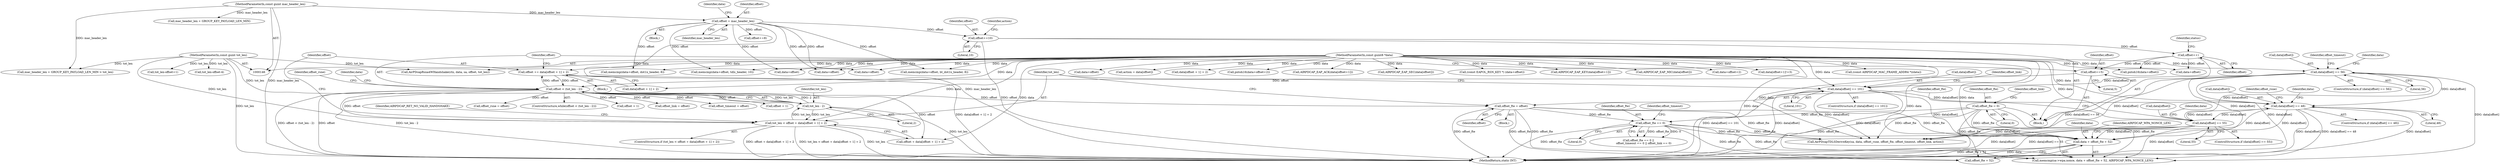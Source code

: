 digraph "0_wireshark_9b0b20b8d5f8c9f7839d58ff6c5900f7e19283b4@pointer" {
"1000725" [label="(Call,data + offset_fte + 52)"];
"1000578" [label="(Call,data[offset] == 56)"];
"1000567" [label="(Call,data[offset] == 55)"];
"1000556" [label="(Call,data[offset] == 48)"];
"1000589" [label="(Call,data[offset] == 101)"];
"1000148" [label="(MethodParameterIn,const guint8 *data)"];
"1000628" [label="(Call,offset_fte == 0)"];
"1000488" [label="(Call,offset_fte = 0)"];
"1000573" [label="(Call,offset_fte = offset)"];
"1000549" [label="(Call,offset < (tot_len - 2))"];
"1000613" [label="(Call,offset += data[offset + 1] + 2)"];
"1000545" [label="(Call,offset+=5)"];
"1000526" [label="(Call,offset++)"];
"1000503" [label="(Call,offset+=10)"];
"1000174" [label="(Call,offset = mac_header_len)"];
"1000149" [label="(MethodParameterIn,const guint mac_header_len)"];
"1000551" [label="(Call,tot_len - 2)"];
"1000599" [label="(Call,tot_len < offset + data[offset + 1] + 2)"];
"1000150" [label="(MethodParameterIn,const guint tot_len)"];
"1000574" [label="(Identifier,offset_fte)"];
"1000527" [label="(Identifier,offset)"];
"1000182" [label="(Identifier,data)"];
"1000575" [label="(Identifier,offset)"];
"1000221" [label="(Call,data+offset+2)"];
"1000568" [label="(Call,data[offset])"];
"1000556" [label="(Call,data[offset] == 48)"];
"1000598" [label="(ControlStructure,if (tot_len < offset + data[offset + 1] + 2))"];
"1000478" [label="(Block,)"];
"1000204" [label="(Call,data[offset+1]!=3)"];
"1000599" [label="(Call,tot_len < offset + data[offset + 1] + 2)"];
"1000463" [label="(Call,tot_len-offset+1)"];
"1000555" [label="(ControlStructure,if (data[offset] == 48))"];
"1000545" [label="(Call,offset+=5)"];
"1000175" [label="(Identifier,offset)"];
"1000571" [label="(Literal,55)"];
"1000488" [label="(Call,offset_fte = 0)"];
"1000588" [label="(ControlStructure,if (data[offset] == 101))"];
"1000612" [label="(Identifier,AIRPDCAP_RET_NO_VALID_HANDSHAKE)"];
"1000585" [label="(Identifier,offset_timeout)"];
"1000504" [label="(Identifier,offset)"];
"1000596" [label="(Identifier,offset_link)"];
"1000584" [label="(Call,offset_timeout = offset)"];
"1000784" [label="(MethodReturn,static INT)"];
"1000613" [label="(Call,offset += data[offset + 1] + 2)"];
"1000625" [label="(Identifier,offset_rsne)"];
"1000507" [label="(Identifier,action)"];
"1000382" [label="(Call,(const AIRPDCAP_MAC_FRAME_ADDR4 *)(data))"];
"1000148" [label="(MethodParameterIn,const guint8 *data)"];
"1000554" [label="(Block,)"];
"1000577" [label="(ControlStructure,if (data[offset] == 56))"];
"1000549" [label="(Call,offset < (tot_len - 2))"];
"1000606" [label="(Call,offset + 1)"];
"1000629" [label="(Identifier,offset_fte)"];
"1000569" [label="(Identifier,data)"];
"1000200" [label="(Call,offset+=8)"];
"1000505" [label="(Literal,10)"];
"1000150" [label="(MethodParameterIn,const guint tot_len)"];
"1000189" [label="(Call,data+offset)"];
"1000229" [label="(Call,tot_len-offset-4)"];
"1000591" [label="(Identifier,data)"];
"1000546" [label="(Identifier,offset)"];
"1000725" [label="(Call,data + offset_fte + 52)"];
"1000628" [label="(Call,offset_fte == 0)"];
"1000727" [label="(Call,offset_fte + 52)"];
"1000253" [label="(Call,data+offset)"];
"1000600" [label="(Identifier,tot_len)"];
"1000582" [label="(Literal,56)"];
"1000552" [label="(Identifier,tot_len)"];
"1000730" [label="(Identifier,AIRPDCAP_WPA_NONCE_LEN)"];
"1000615" [label="(Call,data[offset + 1] + 2)"];
"1000627" [label="(Call,offset_fte == 0 ||\n            offset_timeout == 0 || offset_link == 0)"];
"1000493" [label="(Identifier,offset_link)"];
"1000506" [label="(Call,action = data[offset])"];
"1000551" [label="(Call,tot_len - 2)"];
"1000580" [label="(Identifier,data)"];
"1000562" [label="(Call,offset_rsne = offset)"];
"1000603" [label="(Call,data[offset + 1] + 2)"];
"1000220" [label="(Call,pntoh16(data+offset+2))"];
"1000566" [label="(ControlStructure,if (data[offset] == 55))"];
"1000578" [label="(Call,data[offset] == 56)"];
"1000589" [label="(Call,data[offset] == 101)"];
"1000188" [label="(Call,memcmp(data+offset, bt_dot1x_header, 8))"];
"1000176" [label="(Identifier,mac_header_len)"];
"1000547" [label="(Literal,5)"];
"1000180" [label="(Call,memcmp(data+offset, dot1x_header, 8))"];
"1000601" [label="(Call,offset + data[offset + 1] + 2)"];
"1000726" [label="(Identifier,data)"];
"1000630" [label="(Literal,0)"];
"1000331" [label="(Call,AIRPDCAP_EAP_ACK(data[offset+1]))"];
"1000346" [label="(Call,AIRPDCAP_EAP_SEC(data[offset]))"];
"1000548" [label="(ControlStructure,while(offset < (tot_len - 2)))"];
"1000526" [label="(Call,offset++)"];
"1000558" [label="(Identifier,data)"];
"1000618" [label="(Call,offset + 1)"];
"1000503" [label="(Call,offset+=10)"];
"1000550" [label="(Identifier,offset)"];
"1000471" [label="(Call,memcmp(data+offset, tdls_header, 10))"];
"1000595" [label="(Call,offset_link = offset)"];
"1000633" [label="(Identifier,offset_timeout)"];
"1000181" [label="(Call,data+offset)"];
"1000251" [label="(Call,(const EAPOL_RSN_KEY *) (data+offset))"];
"1000573" [label="(Call,offset_fte = offset)"];
"1000490" [label="(Literal,0)"];
"1000567" [label="(Call,data[offset] == 55)"];
"1000553" [label="(Literal,2)"];
"1000530" [label="(Call,pntoh16(data+offset))"];
"1000307" [label="(Call,mac_header_len + GROUP_KEY_PAYLOAD_LEN_MIN > tot_len)"];
"1000760" [label="(Call,AirPDcapTDLSDeriveKey(sa, data, offset_rsne, offset_fte, offset_timeout, offset_link, action))"];
"1000560" [label="(Literal,48)"];
"1000529" [label="(Identifier,status)"];
"1000149" [label="(MethodParameterIn,const guint mac_header_len)"];
"1000579" [label="(Call,data[offset])"];
"1000322" [label="(Call,AIRPDCAP_EAP_KEY(data[offset+1]))"];
"1000152" [label="(Block,)"];
"1000174" [label="(Call,offset = mac_header_len)"];
"1000614" [label="(Identifier,offset)"];
"1000308" [label="(Call,mac_header_len + GROUP_KEY_PAYLOAD_LEN_MIN)"];
"1000472" [label="(Call,data+offset)"];
"1000557" [label="(Call,data[offset])"];
"1000340" [label="(Call,AIRPDCAP_EAP_MIC(data[offset]))"];
"1000531" [label="(Call,data+offset)"];
"1000593" [label="(Literal,101)"];
"1000590" [label="(Call,data[offset])"];
"1000563" [label="(Identifier,offset_rsne)"];
"1000719" [label="(Call,memcmp(sa->wpa.nonce, data + offset_fte + 52, AIRPDCAP_WPA_NONCE_LEN))"];
"1000297" [label="(Call,AirPDcapRsna4WHandshake(ctx, data, sa, offset, tot_len))"];
"1000489" [label="(Identifier,offset_fte)"];
"1000572" [label="(Block,)"];
"1000725" -> "1000719"  [label="AST: "];
"1000725" -> "1000727"  [label="CFG: "];
"1000726" -> "1000725"  [label="AST: "];
"1000727" -> "1000725"  [label="AST: "];
"1000730" -> "1000725"  [label="CFG: "];
"1000725" -> "1000784"  [label="DDG: offset_fte + 52"];
"1000725" -> "1000784"  [label="DDG: data"];
"1000578" -> "1000725"  [label="DDG: data[offset]"];
"1000567" -> "1000725"  [label="DDG: data[offset]"];
"1000589" -> "1000725"  [label="DDG: data[offset]"];
"1000556" -> "1000725"  [label="DDG: data[offset]"];
"1000148" -> "1000725"  [label="DDG: data"];
"1000628" -> "1000725"  [label="DDG: offset_fte"];
"1000488" -> "1000725"  [label="DDG: offset_fte"];
"1000573" -> "1000725"  [label="DDG: offset_fte"];
"1000578" -> "1000577"  [label="AST: "];
"1000578" -> "1000582"  [label="CFG: "];
"1000579" -> "1000578"  [label="AST: "];
"1000582" -> "1000578"  [label="AST: "];
"1000585" -> "1000578"  [label="CFG: "];
"1000591" -> "1000578"  [label="CFG: "];
"1000578" -> "1000784"  [label="DDG: data[offset]"];
"1000578" -> "1000784"  [label="DDG: data[offset] == 56"];
"1000578" -> "1000556"  [label="DDG: data[offset]"];
"1000567" -> "1000578"  [label="DDG: data[offset]"];
"1000148" -> "1000578"  [label="DDG: data"];
"1000578" -> "1000589"  [label="DDG: data[offset]"];
"1000578" -> "1000719"  [label="DDG: data[offset]"];
"1000578" -> "1000760"  [label="DDG: data[offset]"];
"1000567" -> "1000566"  [label="AST: "];
"1000567" -> "1000571"  [label="CFG: "];
"1000568" -> "1000567"  [label="AST: "];
"1000571" -> "1000567"  [label="AST: "];
"1000574" -> "1000567"  [label="CFG: "];
"1000580" -> "1000567"  [label="CFG: "];
"1000567" -> "1000784"  [label="DDG: data[offset]"];
"1000567" -> "1000784"  [label="DDG: data[offset] == 55"];
"1000567" -> "1000556"  [label="DDG: data[offset]"];
"1000556" -> "1000567"  [label="DDG: data[offset]"];
"1000148" -> "1000567"  [label="DDG: data"];
"1000567" -> "1000719"  [label="DDG: data[offset]"];
"1000567" -> "1000760"  [label="DDG: data[offset]"];
"1000556" -> "1000555"  [label="AST: "];
"1000556" -> "1000560"  [label="CFG: "];
"1000557" -> "1000556"  [label="AST: "];
"1000560" -> "1000556"  [label="AST: "];
"1000563" -> "1000556"  [label="CFG: "];
"1000569" -> "1000556"  [label="CFG: "];
"1000556" -> "1000784"  [label="DDG: data[offset]"];
"1000556" -> "1000784"  [label="DDG: data[offset] == 48"];
"1000589" -> "1000556"  [label="DDG: data[offset]"];
"1000148" -> "1000556"  [label="DDG: data"];
"1000556" -> "1000719"  [label="DDG: data[offset]"];
"1000556" -> "1000760"  [label="DDG: data[offset]"];
"1000589" -> "1000588"  [label="AST: "];
"1000589" -> "1000593"  [label="CFG: "];
"1000590" -> "1000589"  [label="AST: "];
"1000593" -> "1000589"  [label="AST: "];
"1000596" -> "1000589"  [label="CFG: "];
"1000600" -> "1000589"  [label="CFG: "];
"1000589" -> "1000784"  [label="DDG: data[offset] == 101"];
"1000589" -> "1000784"  [label="DDG: data[offset]"];
"1000148" -> "1000589"  [label="DDG: data"];
"1000589" -> "1000719"  [label="DDG: data[offset]"];
"1000589" -> "1000760"  [label="DDG: data[offset]"];
"1000148" -> "1000146"  [label="AST: "];
"1000148" -> "1000784"  [label="DDG: data"];
"1000148" -> "1000180"  [label="DDG: data"];
"1000148" -> "1000181"  [label="DDG: data"];
"1000148" -> "1000188"  [label="DDG: data"];
"1000148" -> "1000189"  [label="DDG: data"];
"1000148" -> "1000204"  [label="DDG: data"];
"1000148" -> "1000220"  [label="DDG: data"];
"1000148" -> "1000221"  [label="DDG: data"];
"1000148" -> "1000251"  [label="DDG: data"];
"1000148" -> "1000253"  [label="DDG: data"];
"1000148" -> "1000297"  [label="DDG: data"];
"1000148" -> "1000322"  [label="DDG: data"];
"1000148" -> "1000331"  [label="DDG: data"];
"1000148" -> "1000340"  [label="DDG: data"];
"1000148" -> "1000346"  [label="DDG: data"];
"1000148" -> "1000382"  [label="DDG: data"];
"1000148" -> "1000471"  [label="DDG: data"];
"1000148" -> "1000472"  [label="DDG: data"];
"1000148" -> "1000506"  [label="DDG: data"];
"1000148" -> "1000530"  [label="DDG: data"];
"1000148" -> "1000531"  [label="DDG: data"];
"1000148" -> "1000599"  [label="DDG: data"];
"1000148" -> "1000601"  [label="DDG: data"];
"1000148" -> "1000603"  [label="DDG: data"];
"1000148" -> "1000613"  [label="DDG: data"];
"1000148" -> "1000615"  [label="DDG: data"];
"1000148" -> "1000719"  [label="DDG: data"];
"1000148" -> "1000760"  [label="DDG: data"];
"1000628" -> "1000627"  [label="AST: "];
"1000628" -> "1000630"  [label="CFG: "];
"1000629" -> "1000628"  [label="AST: "];
"1000630" -> "1000628"  [label="AST: "];
"1000633" -> "1000628"  [label="CFG: "];
"1000627" -> "1000628"  [label="CFG: "];
"1000628" -> "1000784"  [label="DDG: offset_fte"];
"1000628" -> "1000627"  [label="DDG: offset_fte"];
"1000628" -> "1000627"  [label="DDG: 0"];
"1000488" -> "1000628"  [label="DDG: offset_fte"];
"1000573" -> "1000628"  [label="DDG: offset_fte"];
"1000628" -> "1000719"  [label="DDG: offset_fte"];
"1000628" -> "1000727"  [label="DDG: offset_fte"];
"1000628" -> "1000760"  [label="DDG: offset_fte"];
"1000488" -> "1000478"  [label="AST: "];
"1000488" -> "1000490"  [label="CFG: "];
"1000489" -> "1000488"  [label="AST: "];
"1000490" -> "1000488"  [label="AST: "];
"1000493" -> "1000488"  [label="CFG: "];
"1000488" -> "1000784"  [label="DDG: offset_fte"];
"1000488" -> "1000719"  [label="DDG: offset_fte"];
"1000488" -> "1000727"  [label="DDG: offset_fte"];
"1000488" -> "1000760"  [label="DDG: offset_fte"];
"1000573" -> "1000572"  [label="AST: "];
"1000573" -> "1000575"  [label="CFG: "];
"1000574" -> "1000573"  [label="AST: "];
"1000575" -> "1000573"  [label="AST: "];
"1000600" -> "1000573"  [label="CFG: "];
"1000573" -> "1000784"  [label="DDG: offset_fte"];
"1000549" -> "1000573"  [label="DDG: offset"];
"1000573" -> "1000719"  [label="DDG: offset_fte"];
"1000573" -> "1000727"  [label="DDG: offset_fte"];
"1000573" -> "1000760"  [label="DDG: offset_fte"];
"1000549" -> "1000548"  [label="AST: "];
"1000549" -> "1000551"  [label="CFG: "];
"1000550" -> "1000549"  [label="AST: "];
"1000551" -> "1000549"  [label="AST: "];
"1000558" -> "1000549"  [label="CFG: "];
"1000625" -> "1000549"  [label="CFG: "];
"1000549" -> "1000784"  [label="DDG: offset"];
"1000549" -> "1000784"  [label="DDG: tot_len - 2"];
"1000549" -> "1000784"  [label="DDG: offset < (tot_len - 2)"];
"1000613" -> "1000549"  [label="DDG: offset"];
"1000545" -> "1000549"  [label="DDG: offset"];
"1000551" -> "1000549"  [label="DDG: tot_len"];
"1000551" -> "1000549"  [label="DDG: 2"];
"1000549" -> "1000562"  [label="DDG: offset"];
"1000549" -> "1000584"  [label="DDG: offset"];
"1000549" -> "1000595"  [label="DDG: offset"];
"1000549" -> "1000599"  [label="DDG: offset"];
"1000549" -> "1000601"  [label="DDG: offset"];
"1000549" -> "1000606"  [label="DDG: offset"];
"1000549" -> "1000613"  [label="DDG: offset"];
"1000549" -> "1000618"  [label="DDG: offset"];
"1000613" -> "1000554"  [label="AST: "];
"1000613" -> "1000615"  [label="CFG: "];
"1000614" -> "1000613"  [label="AST: "];
"1000615" -> "1000613"  [label="AST: "];
"1000550" -> "1000613"  [label="CFG: "];
"1000613" -> "1000784"  [label="DDG: data[offset + 1] + 2"];
"1000545" -> "1000478"  [label="AST: "];
"1000545" -> "1000547"  [label="CFG: "];
"1000546" -> "1000545"  [label="AST: "];
"1000547" -> "1000545"  [label="AST: "];
"1000550" -> "1000545"  [label="CFG: "];
"1000526" -> "1000545"  [label="DDG: offset"];
"1000526" -> "1000478"  [label="AST: "];
"1000526" -> "1000527"  [label="CFG: "];
"1000527" -> "1000526"  [label="AST: "];
"1000529" -> "1000526"  [label="CFG: "];
"1000503" -> "1000526"  [label="DDG: offset"];
"1000526" -> "1000530"  [label="DDG: offset"];
"1000526" -> "1000531"  [label="DDG: offset"];
"1000503" -> "1000478"  [label="AST: "];
"1000503" -> "1000505"  [label="CFG: "];
"1000504" -> "1000503"  [label="AST: "];
"1000505" -> "1000503"  [label="AST: "];
"1000507" -> "1000503"  [label="CFG: "];
"1000503" -> "1000784"  [label="DDG: offset"];
"1000174" -> "1000503"  [label="DDG: offset"];
"1000174" -> "1000152"  [label="AST: "];
"1000174" -> "1000176"  [label="CFG: "];
"1000175" -> "1000174"  [label="AST: "];
"1000176" -> "1000174"  [label="AST: "];
"1000182" -> "1000174"  [label="CFG: "];
"1000174" -> "1000784"  [label="DDG: mac_header_len"];
"1000149" -> "1000174"  [label="DDG: mac_header_len"];
"1000174" -> "1000180"  [label="DDG: offset"];
"1000174" -> "1000181"  [label="DDG: offset"];
"1000174" -> "1000188"  [label="DDG: offset"];
"1000174" -> "1000189"  [label="DDG: offset"];
"1000174" -> "1000200"  [label="DDG: offset"];
"1000174" -> "1000471"  [label="DDG: offset"];
"1000174" -> "1000472"  [label="DDG: offset"];
"1000149" -> "1000146"  [label="AST: "];
"1000149" -> "1000784"  [label="DDG: mac_header_len"];
"1000149" -> "1000307"  [label="DDG: mac_header_len"];
"1000149" -> "1000308"  [label="DDG: mac_header_len"];
"1000551" -> "1000553"  [label="CFG: "];
"1000552" -> "1000551"  [label="AST: "];
"1000553" -> "1000551"  [label="AST: "];
"1000551" -> "1000784"  [label="DDG: tot_len"];
"1000599" -> "1000551"  [label="DDG: tot_len"];
"1000150" -> "1000551"  [label="DDG: tot_len"];
"1000551" -> "1000599"  [label="DDG: tot_len"];
"1000599" -> "1000598"  [label="AST: "];
"1000599" -> "1000601"  [label="CFG: "];
"1000600" -> "1000599"  [label="AST: "];
"1000601" -> "1000599"  [label="AST: "];
"1000612" -> "1000599"  [label="CFG: "];
"1000614" -> "1000599"  [label="CFG: "];
"1000599" -> "1000784"  [label="DDG: tot_len < offset + data[offset + 1] + 2"];
"1000599" -> "1000784"  [label="DDG: tot_len"];
"1000599" -> "1000784"  [label="DDG: offset + data[offset + 1] + 2"];
"1000150" -> "1000599"  [label="DDG: tot_len"];
"1000150" -> "1000146"  [label="AST: "];
"1000150" -> "1000784"  [label="DDG: tot_len"];
"1000150" -> "1000229"  [label="DDG: tot_len"];
"1000150" -> "1000297"  [label="DDG: tot_len"];
"1000150" -> "1000307"  [label="DDG: tot_len"];
"1000150" -> "1000463"  [label="DDG: tot_len"];
}
